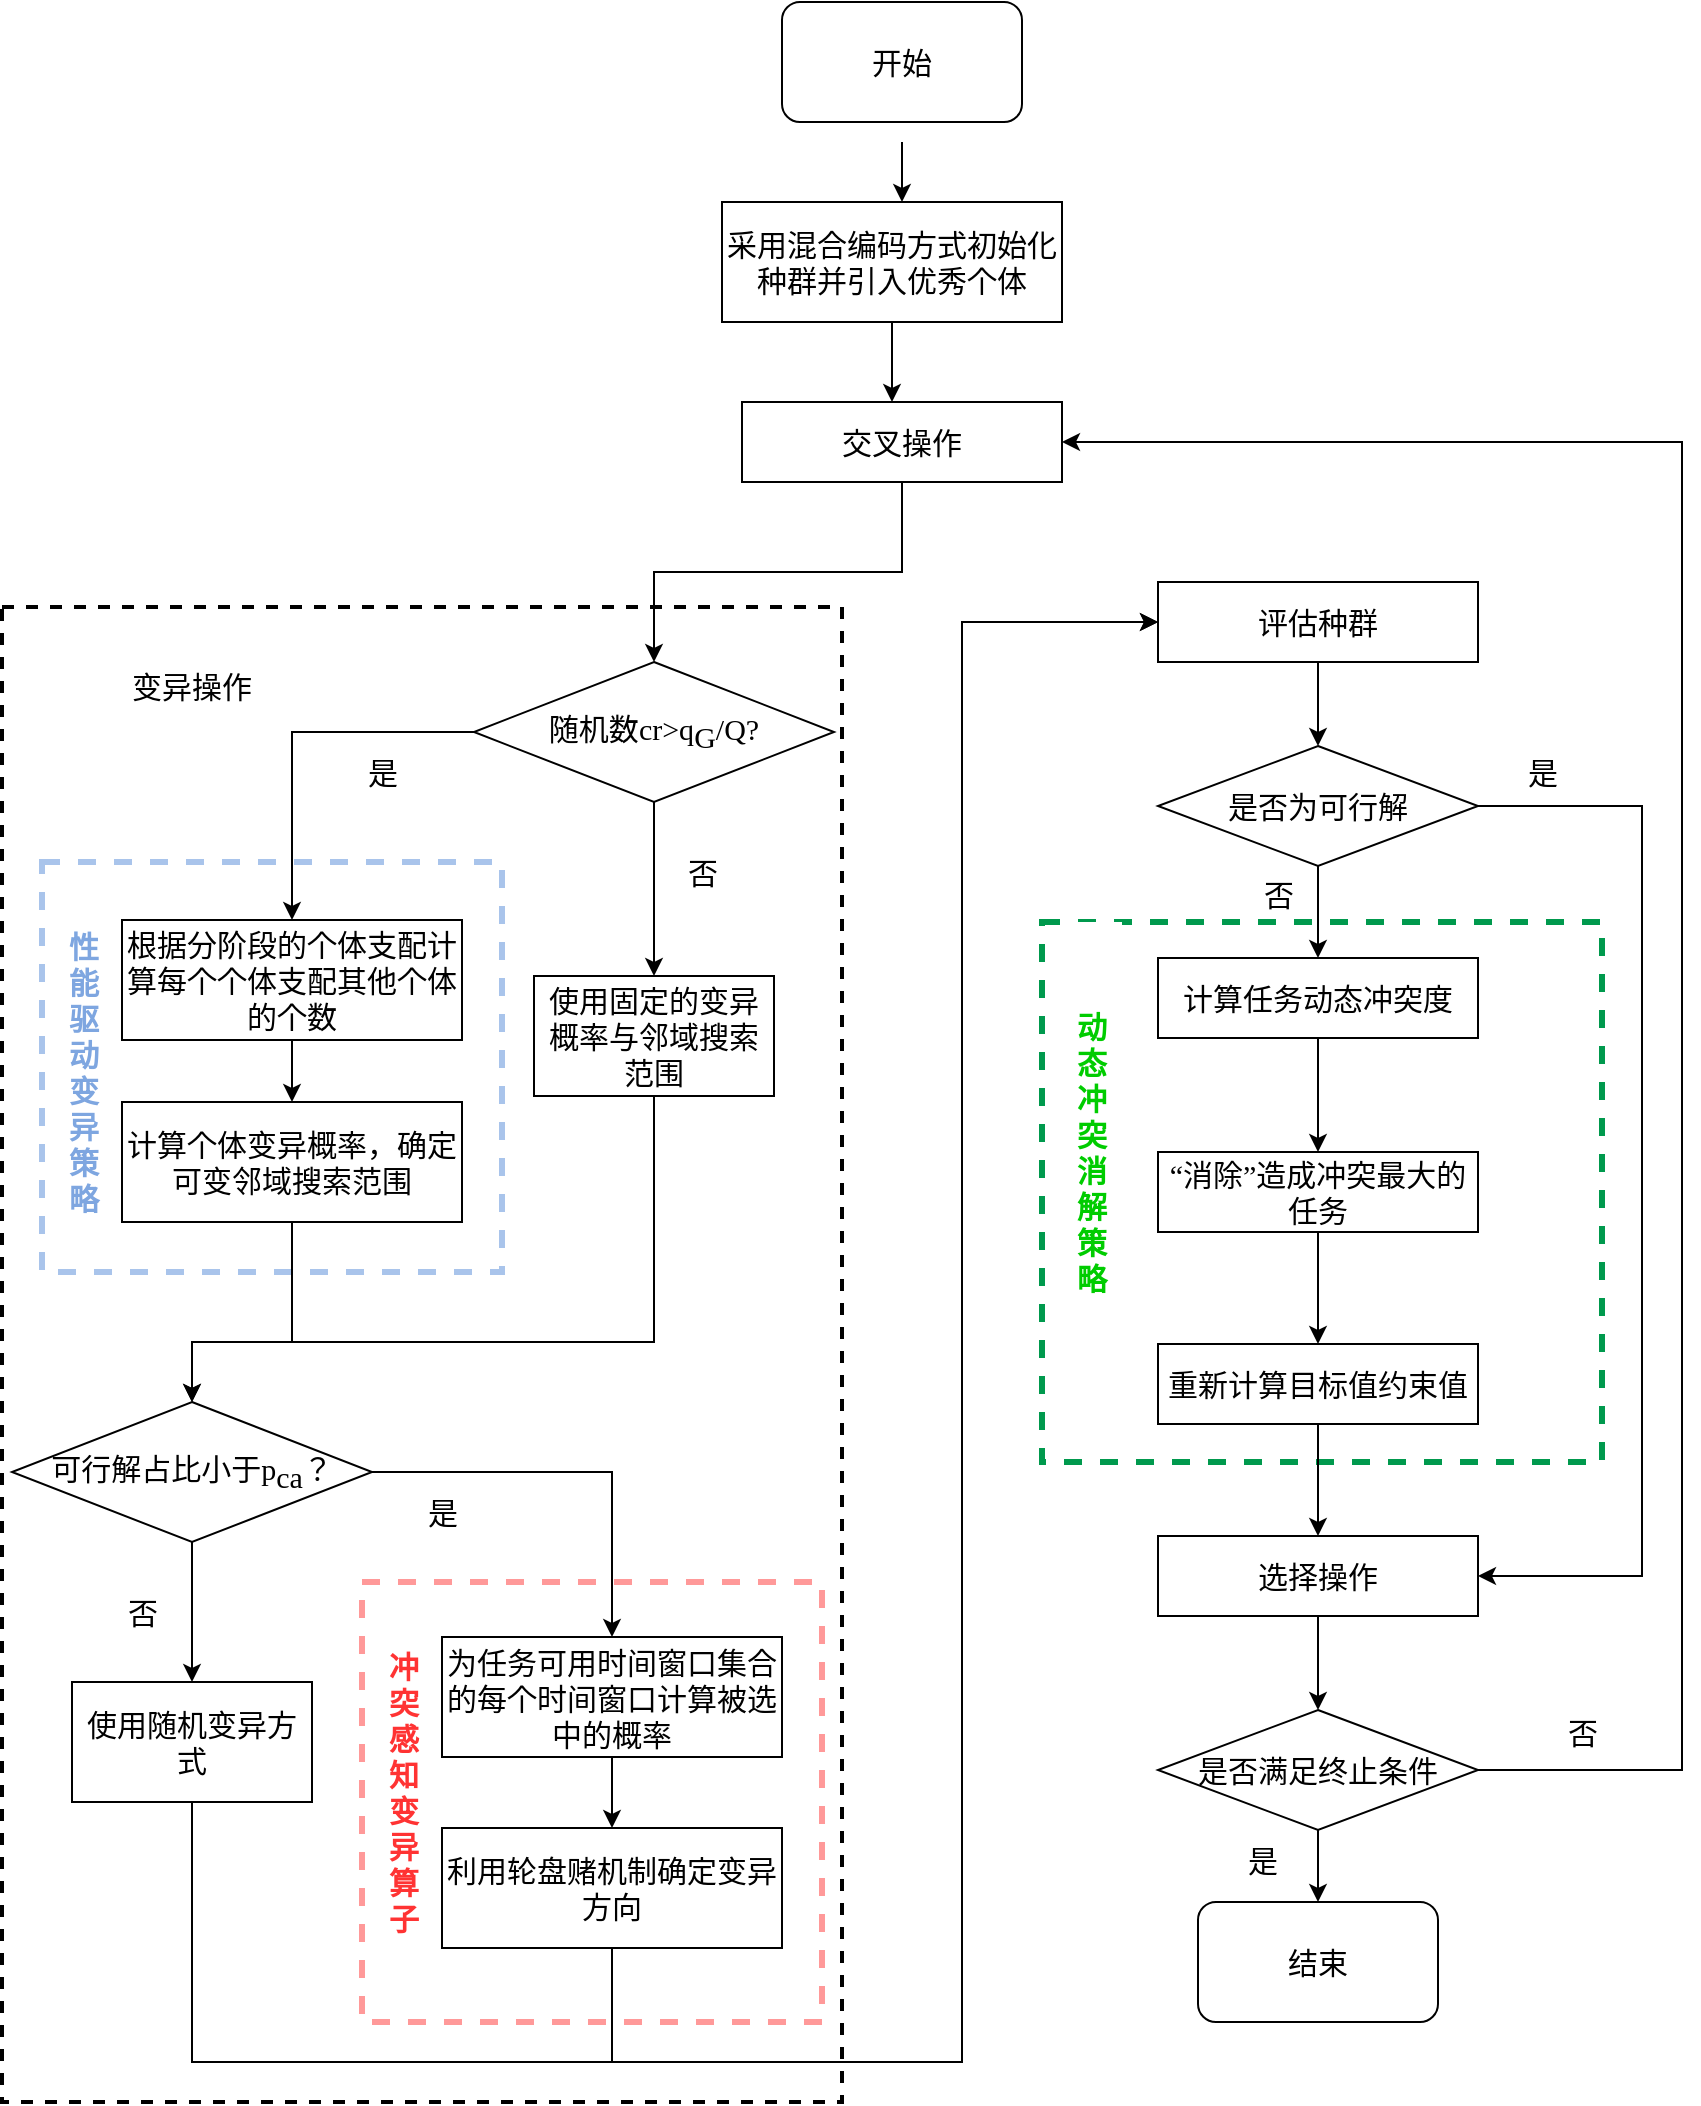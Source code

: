 <mxfile version="24.0.7" type="github">
  <diagram name="第 1 页" id="OhXY_Rm7CWS5pItQMr-S">
    <mxGraphModel dx="2607" dy="2511" grid="1" gridSize="10" guides="1" tooltips="1" connect="1" arrows="1" fold="1" page="1" pageScale="1" pageWidth="827" pageHeight="1169" math="0" shadow="0">
      <root>
        <mxCell id="0" />
        <mxCell id="1" parent="0" />
        <mxCell id="94YO7ol4zPPNbiTvRvZd-56" value="" style="rounded=0;whiteSpace=wrap;html=1;dashed=1;strokeWidth=3;strokeColor=#00994D;fontSize=15;fontFamily=宋体;fontSource=https%3A%2F%2Ffonts.googleapis.com%2Fcss%3Ffamily%3D%25E5%25AE%258B%25E4%25BD%2593;" parent="1" vertex="1">
          <mxGeometry x="600" y="410" width="280" height="270" as="geometry" />
        </mxCell>
        <mxCell id="94YO7ol4zPPNbiTvRvZd-57" value="" style="rounded=0;whiteSpace=wrap;html=1;dashed=1;strokeWidth=2;fontSize=15;fontFamily=宋体;fontSource=https%3A%2F%2Ffonts.googleapis.com%2Fcss%3Ffamily%3D%25E5%25AE%258B%25E4%25BD%2593;" parent="1" vertex="1">
          <mxGeometry x="80" y="252.5" width="420" height="747.5" as="geometry" />
        </mxCell>
        <mxCell id="94YO7ol4zPPNbiTvRvZd-58" value="变异操作" style="rounded=0;whiteSpace=wrap;html=1;fontSize=15;strokeColor=none;fontFamily=宋体;fontSource=https%3A%2F%2Ffonts.googleapis.com%2Fcss%3Ffamily%3D%25E5%25AE%258B%25E4%25BD%2593;" parent="1" vertex="1">
          <mxGeometry x="130" y="272" width="90" height="40" as="geometry" />
        </mxCell>
        <mxCell id="94YO7ol4zPPNbiTvRvZd-61" value="" style="edgeStyle=orthogonalEdgeStyle;rounded=0;orthogonalLoop=1;jettySize=auto;html=1;noEdgeStyle=1;orthogonal=1;fontSize=15;fontFamily=宋体;fontSource=https%3A%2F%2Ffonts.googleapis.com%2Fcss%3Ffamily%3D%25E5%25AE%258B%25E4%25BD%2593;" parent="1" target="94YO7ol4zPPNbiTvRvZd-64" edge="1">
          <mxGeometry relative="1" as="geometry">
            <mxPoint x="530" y="20" as="sourcePoint" />
          </mxGeometry>
        </mxCell>
        <mxCell id="94YO7ol4zPPNbiTvRvZd-63" value="" style="edgeStyle=orthogonalEdgeStyle;rounded=0;orthogonalLoop=1;jettySize=auto;html=1;noEdgeStyle=1;orthogonal=1;fontSize=15;fontFamily=宋体;fontSource=https%3A%2F%2Ffonts.googleapis.com%2Fcss%3Ffamily%3D%25E5%25AE%258B%25E4%25BD%2593;" parent="1" source="94YO7ol4zPPNbiTvRvZd-64" target="94YO7ol4zPPNbiTvRvZd-66" edge="1">
          <mxGeometry relative="1" as="geometry" />
        </mxCell>
        <mxCell id="94YO7ol4zPPNbiTvRvZd-64" value="采用混合编码方式初始化种群并引入优秀个体" style="rounded=0;whiteSpace=wrap;html=1;fontSize=15;fontFamily=宋体;fontSource=https%3A%2F%2Ffonts.googleapis.com%2Fcss%3Ffamily%3D%25E5%25AE%258B%25E4%25BD%2593;" parent="1" vertex="1">
          <mxGeometry x="440" y="50" width="170" height="60" as="geometry" />
        </mxCell>
        <mxCell id="94YO7ol4zPPNbiTvRvZd-65" style="edgeStyle=orthogonalEdgeStyle;rounded=0;orthogonalLoop=1;jettySize=auto;html=1;exitX=0.5;exitY=1;exitDx=0;exitDy=0;entryX=0.5;entryY=0;entryDx=0;entryDy=0;fontSize=15;fontFamily=宋体;fontSource=https%3A%2F%2Ffonts.googleapis.com%2Fcss%3Ffamily%3D%25E5%25AE%258B%25E4%25BD%2593;" parent="1" source="94YO7ol4zPPNbiTvRvZd-66" target="94YO7ol4zPPNbiTvRvZd-85" edge="1">
          <mxGeometry relative="1" as="geometry" />
        </mxCell>
        <mxCell id="94YO7ol4zPPNbiTvRvZd-66" value="交叉操作" style="rounded=0;whiteSpace=wrap;html=1;fontSize=15;fontFamily=宋体;fontSource=https%3A%2F%2Ffonts.googleapis.com%2Fcss%3Ffamily%3D%25E5%25AE%258B%25E4%25BD%2593;" parent="1" vertex="1">
          <mxGeometry x="450" y="150" width="160" height="40" as="geometry" />
        </mxCell>
        <mxCell id="94YO7ol4zPPNbiTvRvZd-67" value="" style="edgeStyle=orthogonalEdgeStyle;rounded=0;orthogonalLoop=1;jettySize=auto;html=1;fontSize=15;fontFamily=宋体;fontSource=https%3A%2F%2Ffonts.googleapis.com%2Fcss%3Ffamily%3D%25E5%25AE%258B%25E4%25BD%2593;" parent="1" source="94YO7ol4zPPNbiTvRvZd-68" target="94YO7ol4zPPNbiTvRvZd-71" edge="1">
          <mxGeometry relative="1" as="geometry" />
        </mxCell>
        <mxCell id="94YO7ol4zPPNbiTvRvZd-68" value="选择操作" style="rounded=0;whiteSpace=wrap;html=1;fontSize=15;fontFamily=宋体;fontSource=https%3A%2F%2Ffonts.googleapis.com%2Fcss%3Ffamily%3D%25E5%25AE%258B%25E4%25BD%2593;" parent="1" vertex="1">
          <mxGeometry x="658" y="717" width="160" height="40" as="geometry" />
        </mxCell>
        <mxCell id="94YO7ol4zPPNbiTvRvZd-69" value="" style="edgeStyle=orthogonalEdgeStyle;rounded=0;orthogonalLoop=1;jettySize=auto;html=1;fontSize=15;fontFamily=宋体;fontSource=https%3A%2F%2Ffonts.googleapis.com%2Fcss%3Ffamily%3D%25E5%25AE%258B%25E4%25BD%2593;" parent="1" source="94YO7ol4zPPNbiTvRvZd-71" edge="1">
          <mxGeometry relative="1" as="geometry">
            <mxPoint x="738" y="900" as="targetPoint" />
          </mxGeometry>
        </mxCell>
        <mxCell id="94YO7ol4zPPNbiTvRvZd-70" style="edgeStyle=orthogonalEdgeStyle;rounded=0;orthogonalLoop=1;jettySize=auto;html=1;exitX=1;exitY=0.5;exitDx=0;exitDy=0;entryX=1;entryY=0.5;entryDx=0;entryDy=0;fontSize=15;fontFamily=宋体;fontSource=https%3A%2F%2Ffonts.googleapis.com%2Fcss%3Ffamily%3D%25E5%25AE%258B%25E4%25BD%2593;" parent="1" source="94YO7ol4zPPNbiTvRvZd-71" target="94YO7ol4zPPNbiTvRvZd-66" edge="1">
          <mxGeometry relative="1" as="geometry">
            <Array as="points">
              <mxPoint x="920" y="834" />
              <mxPoint x="920" y="170" />
            </Array>
          </mxGeometry>
        </mxCell>
        <mxCell id="94YO7ol4zPPNbiTvRvZd-71" value="是否满足终止条件" style="rhombus;whiteSpace=wrap;html=1;fontSize=15;fontFamily=宋体;fontSource=https%3A%2F%2Ffonts.googleapis.com%2Fcss%3Ffamily%3D%25E5%25AE%258B%25E4%25BD%2593;" parent="1" vertex="1">
          <mxGeometry x="658" y="804" width="160" height="60" as="geometry" />
        </mxCell>
        <mxCell id="94YO7ol4zPPNbiTvRvZd-73" value="是" style="text;html=1;align=center;verticalAlign=middle;resizable=0;points=[];autosize=1;strokeColor=none;fillColor=none;fontSize=15;fontFamily=宋体;fontSource=https%3A%2F%2Ffonts.googleapis.com%2Fcss%3Ffamily%3D%25E5%25AE%258B%25E4%25BD%2593;" parent="1" vertex="1">
          <mxGeometry x="690" y="864" width="40" height="30" as="geometry" />
        </mxCell>
        <mxCell id="t564csV_KIHhUvOr9KIf-11" value="" style="edgeStyle=orthogonalEdgeStyle;rounded=0;orthogonalLoop=1;jettySize=auto;html=1;fontFamily=宋体;fontSource=https%3A%2F%2Ffonts.googleapis.com%2Fcss%3Ffamily%3D%25E5%25AE%258B%25E4%25BD%2593;fontSize=15;" parent="1" source="94YO7ol4zPPNbiTvRvZd-85" target="94YO7ol4zPPNbiTvRvZd-90" edge="1">
          <mxGeometry relative="1" as="geometry" />
        </mxCell>
        <mxCell id="94YO7ol4zPPNbiTvRvZd-85" value="随机数&lt;font face=&quot;Times New Roman&quot;&gt;cr&amp;gt;q&lt;sub style=&quot;font-size: 15px;&quot;&gt;&lt;font style=&quot;font-size: 15px;&quot;&gt;G&lt;/font&gt;&lt;/sub&gt;/Q&lt;/font&gt;?&lt;span style=&quot;font-size: 15px;&quot; lang=&quot;EN-US&quot;&gt;&lt;/span&gt;" style="rhombus;whiteSpace=wrap;html=1;fontSize=15;fontFamily=宋体;fontSource=https%3A%2F%2Ffonts.googleapis.com%2Fcss%3Ffamily%3D%25E5%25AE%258B%25E4%25BD%2593;" parent="1" vertex="1">
          <mxGeometry x="316" y="280" width="180" height="70" as="geometry" />
        </mxCell>
        <mxCell id="t564csV_KIHhUvOr9KIf-16" value="" style="edgeStyle=orthogonalEdgeStyle;rounded=0;orthogonalLoop=1;jettySize=auto;html=1;fontFamily=宋体;fontSource=https%3A%2F%2Ffonts.googleapis.com%2Fcss%3Ffamily%3D%25E5%25AE%258B%25E4%25BD%2593;fontSize=15;" parent="1" source="94YO7ol4zPPNbiTvRvZd-88" target="94YO7ol4zPPNbiTvRvZd-91" edge="1">
          <mxGeometry relative="1" as="geometry" />
        </mxCell>
        <mxCell id="94YO7ol4zPPNbiTvRvZd-88" value="可行解占比小于&lt;font face=&quot;Times New Roman&quot;&gt;p&lt;sub style=&quot;font-size: 15px;&quot;&gt;ca&lt;/sub&gt;&lt;/font&gt;？" style="rhombus;whiteSpace=wrap;html=1;fontSize=15;fontFamily=宋体;fontSource=https%3A%2F%2Ffonts.googleapis.com%2Fcss%3Ffamily%3D%25E5%25AE%258B%25E4%25BD%2593;" parent="1" vertex="1">
          <mxGeometry x="85" y="650" width="180" height="70" as="geometry" />
        </mxCell>
        <mxCell id="t564csV_KIHhUvOr9KIf-15" style="edgeStyle=orthogonalEdgeStyle;rounded=0;orthogonalLoop=1;jettySize=auto;html=1;exitX=0.5;exitY=1;exitDx=0;exitDy=0;fontFamily=宋体;fontSource=https%3A%2F%2Ffonts.googleapis.com%2Fcss%3Ffamily%3D%25E5%25AE%258B%25E4%25BD%2593;fontSize=15;" parent="1" source="94YO7ol4zPPNbiTvRvZd-90" target="94YO7ol4zPPNbiTvRvZd-88" edge="1">
          <mxGeometry relative="1" as="geometry">
            <Array as="points">
              <mxPoint x="406" y="620" />
              <mxPoint x="175" y="620" />
            </Array>
          </mxGeometry>
        </mxCell>
        <mxCell id="94YO7ol4zPPNbiTvRvZd-90" value="使用固定的变异概率与邻域搜索范围" style="rounded=0;whiteSpace=wrap;html=1;fontSize=15;fontFamily=宋体;fontSource=https%3A%2F%2Ffonts.googleapis.com%2Fcss%3Ffamily%3D%25E5%25AE%258B%25E4%25BD%2593;" parent="1" vertex="1">
          <mxGeometry x="346" y="437" width="120" height="60" as="geometry" />
        </mxCell>
        <mxCell id="94YO7ol4zPPNbiTvRvZd-91" value="使用随机变异方式" style="rounded=0;whiteSpace=wrap;html=1;fontSize=15;fontFamily=宋体;fontSource=https%3A%2F%2Ffonts.googleapis.com%2Fcss%3Ffamily%3D%25E5%25AE%258B%25E4%25BD%2593;" parent="1" vertex="1">
          <mxGeometry x="115" y="790" width="120" height="60" as="geometry" />
        </mxCell>
        <mxCell id="94YO7ol4zPPNbiTvRvZd-92" style="edgeStyle=orthogonalEdgeStyle;rounded=0;orthogonalLoop=1;jettySize=auto;html=1;exitX=0.5;exitY=1;exitDx=0;exitDy=0;fontSize=15;fontFamily=宋体;fontSource=https%3A%2F%2Ffonts.googleapis.com%2Fcss%3Ffamily%3D%25E5%25AE%258B%25E4%25BD%2593;" parent="1" source="94YO7ol4zPPNbiTvRvZd-98" target="94YO7ol4zPPNbiTvRvZd-68" edge="1">
          <mxGeometry relative="1" as="geometry" />
        </mxCell>
        <mxCell id="94YO7ol4zPPNbiTvRvZd-93" value="是" style="text;html=1;align=center;verticalAlign=middle;resizable=0;points=[];autosize=1;strokeColor=none;fillColor=none;fontSize=15;fontFamily=宋体;fontSource=https%3A%2F%2Ffonts.googleapis.com%2Fcss%3Ffamily%3D%25E5%25AE%258B%25E4%25BD%2593;" parent="1" vertex="1">
          <mxGeometry x="250" y="320" width="40" height="30" as="geometry" />
        </mxCell>
        <mxCell id="94YO7ol4zPPNbiTvRvZd-94" value="是" style="text;html=1;align=center;verticalAlign=middle;resizable=0;points=[];autosize=1;strokeColor=none;fillColor=none;fontSize=15;fontFamily=宋体;fontSource=https%3A%2F%2Ffonts.googleapis.com%2Fcss%3Ffamily%3D%25E5%25AE%258B%25E4%25BD%2593;" parent="1" vertex="1">
          <mxGeometry x="280" y="690" width="40" height="30" as="geometry" />
        </mxCell>
        <mxCell id="94YO7ol4zPPNbiTvRvZd-95" value="否" style="text;html=1;align=center;verticalAlign=middle;resizable=0;points=[];autosize=1;strokeColor=none;fillColor=none;fontSize=15;fontFamily=宋体;fontSource=https%3A%2F%2Ffonts.googleapis.com%2Fcss%3Ffamily%3D%25E5%25AE%258B%25E4%25BD%2593;" parent="1" vertex="1">
          <mxGeometry x="410" y="370" width="40" height="30" as="geometry" />
        </mxCell>
        <mxCell id="94YO7ol4zPPNbiTvRvZd-96" value="否" style="text;html=1;align=center;verticalAlign=middle;resizable=0;points=[];autosize=1;strokeColor=none;fillColor=none;fontSize=15;fontFamily=宋体;fontSource=https%3A%2F%2Ffonts.googleapis.com%2Fcss%3Ffamily%3D%25E5%25AE%258B%25E4%25BD%2593;" parent="1" vertex="1">
          <mxGeometry x="130" y="740" width="40" height="30" as="geometry" />
        </mxCell>
        <mxCell id="94YO7ol4zPPNbiTvRvZd-97" value="否" style="text;html=1;align=center;verticalAlign=middle;resizable=0;points=[];autosize=1;strokeColor=none;fillColor=none;fontSize=15;fontFamily=宋体;fontSource=https%3A%2F%2Ffonts.googleapis.com%2Fcss%3Ffamily%3D%25E5%25AE%258B%25E4%25BD%2593;" parent="1" vertex="1">
          <mxGeometry x="850" y="800" width="40" height="30" as="geometry" />
        </mxCell>
        <mxCell id="94YO7ol4zPPNbiTvRvZd-98" value="重新计算目标值约束值" style="rounded=0;whiteSpace=wrap;html=1;fontSize=15;fontFamily=宋体;fontSource=https%3A%2F%2Ffonts.googleapis.com%2Fcss%3Ffamily%3D%25E5%25AE%258B%25E4%25BD%2593;" parent="1" vertex="1">
          <mxGeometry x="658" y="621" width="160" height="40" as="geometry" />
        </mxCell>
        <mxCell id="94YO7ol4zPPNbiTvRvZd-99" style="edgeStyle=orthogonalEdgeStyle;rounded=0;orthogonalLoop=1;jettySize=auto;html=1;exitX=1;exitY=0.5;exitDx=0;exitDy=0;entryX=1;entryY=0.5;entryDx=0;entryDy=0;fontSize=15;fontFamily=宋体;fontSource=https%3A%2F%2Ffonts.googleapis.com%2Fcss%3Ffamily%3D%25E5%25AE%258B%25E4%25BD%2593;" parent="1" source="94YO7ol4zPPNbiTvRvZd-100" target="94YO7ol4zPPNbiTvRvZd-68" edge="1">
          <mxGeometry relative="1" as="geometry">
            <Array as="points">
              <mxPoint x="900" y="352" />
              <mxPoint x="900" y="737" />
            </Array>
          </mxGeometry>
        </mxCell>
        <mxCell id="94YO7ol4zPPNbiTvRvZd-100" value="是否为可行解" style="rhombus;whiteSpace=wrap;html=1;fontSize=15;fontFamily=宋体;fontSource=https%3A%2F%2Ffonts.googleapis.com%2Fcss%3Ffamily%3D%25E5%25AE%258B%25E4%25BD%2593;" parent="1" vertex="1">
          <mxGeometry x="658" y="322" width="160" height="60" as="geometry" />
        </mxCell>
        <mxCell id="94YO7ol4zPPNbiTvRvZd-101" value="计算任务动态冲突度" style="rounded=0;whiteSpace=wrap;html=1;fontSize=15;fontFamily=宋体;fontSource=https%3A%2F%2Ffonts.googleapis.com%2Fcss%3Ffamily%3D%25E5%25AE%258B%25E4%25BD%2593;" parent="1" vertex="1">
          <mxGeometry x="658" y="428" width="160" height="40" as="geometry" />
        </mxCell>
        <mxCell id="94YO7ol4zPPNbiTvRvZd-102" value="" style="edgeStyle=orthogonalEdgeStyle;rounded=0;orthogonalLoop=1;jettySize=auto;html=1;fontSize=15;fontFamily=宋体;fontSource=https%3A%2F%2Ffonts.googleapis.com%2Fcss%3Ffamily%3D%25E5%25AE%258B%25E4%25BD%2593;" parent="1" source="94YO7ol4zPPNbiTvRvZd-100" target="94YO7ol4zPPNbiTvRvZd-101" edge="1">
          <mxGeometry relative="1" as="geometry" />
        </mxCell>
        <mxCell id="94YO7ol4zPPNbiTvRvZd-103" value="" style="edgeStyle=orthogonalEdgeStyle;rounded=0;orthogonalLoop=1;jettySize=auto;html=1;fontSize=15;fontFamily=宋体;fontSource=https%3A%2F%2Ffonts.googleapis.com%2Fcss%3Ffamily%3D%25E5%25AE%258B%25E4%25BD%2593;" parent="1" source="94YO7ol4zPPNbiTvRvZd-104" target="94YO7ol4zPPNbiTvRvZd-98" edge="1">
          <mxGeometry relative="1" as="geometry" />
        </mxCell>
        <mxCell id="94YO7ol4zPPNbiTvRvZd-104" value="“消除”造成冲突最大的任务" style="rounded=0;whiteSpace=wrap;html=1;fontSize=15;fontFamily=宋体;fontSource=https%3A%2F%2Ffonts.googleapis.com%2Fcss%3Ffamily%3D%25E5%25AE%258B%25E4%25BD%2593;" parent="1" vertex="1">
          <mxGeometry x="658" y="525" width="160" height="40" as="geometry" />
        </mxCell>
        <mxCell id="94YO7ol4zPPNbiTvRvZd-105" value="" style="edgeStyle=orthogonalEdgeStyle;rounded=0;orthogonalLoop=1;jettySize=auto;html=1;noEdgeStyle=1;orthogonal=1;fontSize=15;fontFamily=宋体;fontSource=https%3A%2F%2Ffonts.googleapis.com%2Fcss%3Ffamily%3D%25E5%25AE%258B%25E4%25BD%2593;" parent="1" source="94YO7ol4zPPNbiTvRvZd-101" target="94YO7ol4zPPNbiTvRvZd-104" edge="1">
          <mxGeometry relative="1" as="geometry" />
        </mxCell>
        <mxCell id="94YO7ol4zPPNbiTvRvZd-106" value="是" style="text;html=1;align=center;verticalAlign=middle;resizable=0;points=[];autosize=1;strokeColor=none;fillColor=none;fontSize=15;fontFamily=宋体;fontSource=https%3A%2F%2Ffonts.googleapis.com%2Fcss%3Ffamily%3D%25E5%25AE%258B%25E4%25BD%2593;" parent="1" vertex="1">
          <mxGeometry x="830" y="320" width="40" height="30" as="geometry" />
        </mxCell>
        <mxCell id="94YO7ol4zPPNbiTvRvZd-107" value="否" style="text;html=1;align=center;verticalAlign=middle;resizable=0;points=[];autosize=1;strokeColor=none;fillColor=none;fontSize=15;fontFamily=宋体;fontSource=https%3A%2F%2Ffonts.googleapis.com%2Fcss%3Ffamily%3D%25E5%25AE%258B%25E4%25BD%2593;" parent="1" vertex="1">
          <mxGeometry x="698" y="381" width="40" height="30" as="geometry" />
        </mxCell>
        <mxCell id="t564csV_KIHhUvOr9KIf-10" value="" style="group;fontFamily=宋体;fontSource=https%3A%2F%2Ffonts.googleapis.com%2Fcss%3Ffamily%3D%25E5%25AE%258B%25E4%25BD%2593;fontSize=15;" parent="1" vertex="1" connectable="0">
          <mxGeometry x="260" y="740" width="230" height="220" as="geometry" />
        </mxCell>
        <mxCell id="94YO7ol4zPPNbiTvRvZd-59" value="" style="rounded=0;whiteSpace=wrap;html=1;dashed=1;strokeWidth=3;strokeColor=#FF9999;fontSize=15;fontFamily=宋体;fontSource=https%3A%2F%2Ffonts.googleapis.com%2Fcss%3Ffamily%3D%25E5%25AE%258B%25E4%25BD%2593;" parent="t564csV_KIHhUvOr9KIf-10" vertex="1">
          <mxGeometry width="230" height="220" as="geometry" />
        </mxCell>
        <mxCell id="94YO7ol4zPPNbiTvRvZd-79" style="edgeStyle=orthogonalEdgeStyle;rounded=0;orthogonalLoop=1;jettySize=auto;html=1;exitX=0.5;exitY=1;exitDx=0;exitDy=0;entryX=0.5;entryY=0;entryDx=0;entryDy=0;fontFamily=宋体;fontSource=https%3A%2F%2Ffonts.googleapis.com%2Fcss%3Ffamily%3D%25E5%25AE%258B%25E4%25BD%2593;fontSize=15;" parent="t564csV_KIHhUvOr9KIf-10" source="94YO7ol4zPPNbiTvRvZd-80" target="94YO7ol4zPPNbiTvRvZd-81" edge="1">
          <mxGeometry relative="1" as="geometry" />
        </mxCell>
        <mxCell id="94YO7ol4zPPNbiTvRvZd-82" value="&lt;b&gt;冲突感知变异算子&lt;/b&gt;" style="rounded=0;whiteSpace=wrap;html=1;fontSize=15;strokeColor=none;fontColor=#FF3333;fontFamily=宋体;fontSource=https%3A%2F%2Ffonts.googleapis.com%2Fcss%3Ffamily%3D%25E5%25AE%258B%25E4%25BD%2593;" parent="t564csV_KIHhUvOr9KIf-10" vertex="1">
          <mxGeometry x="6" y="40" width="30" height="130" as="geometry" />
        </mxCell>
        <mxCell id="94YO7ol4zPPNbiTvRvZd-80" value="为任务可用时间窗口集合的每个时间窗口计算被选中的概率" style="rounded=0;whiteSpace=wrap;html=1;fontSize=15;fontFamily=宋体;fontSource=https%3A%2F%2Ffonts.googleapis.com%2Fcss%3Ffamily%3D%25E5%25AE%258B%25E4%25BD%2593;" parent="t564csV_KIHhUvOr9KIf-10" vertex="1">
          <mxGeometry x="40" y="27.5" width="170" height="60" as="geometry" />
        </mxCell>
        <mxCell id="94YO7ol4zPPNbiTvRvZd-81" value="利用轮盘赌机制确定变异方向" style="rounded=0;whiteSpace=wrap;html=1;fontSize=15;fontFamily=宋体;fontSource=https%3A%2F%2Ffonts.googleapis.com%2Fcss%3Ffamily%3D%25E5%25AE%258B%25E4%25BD%2593;" parent="t564csV_KIHhUvOr9KIf-10" vertex="1">
          <mxGeometry x="40" y="123" width="170" height="60" as="geometry" />
        </mxCell>
        <mxCell id="94YO7ol4zPPNbiTvRvZd-108" value="&lt;b&gt;动态冲突消解策略&lt;/b&gt;" style="rounded=0;whiteSpace=wrap;html=1;fontSize=15;strokeColor=none;fontColor=#00CC00;fontFamily=宋体;fontSource=https%3A%2F%2Ffonts.googleapis.com%2Fcss%3Ffamily%3D%25E5%25AE%258B%25E4%25BD%2593;" parent="1" vertex="1">
          <mxGeometry x="610" y="410" width="30" height="230" as="geometry" />
        </mxCell>
        <mxCell id="t564csV_KIHhUvOr9KIf-9" value="" style="group;fontFamily=宋体;fontSource=https%3A%2F%2Ffonts.googleapis.com%2Fcss%3Ffamily%3D%25E5%25AE%258B%25E4%25BD%2593;fontSize=15;fontStyle=1" parent="1" vertex="1" connectable="0">
          <mxGeometry x="100" y="380" width="230" height="205" as="geometry" />
        </mxCell>
        <mxCell id="94YO7ol4zPPNbiTvRvZd-60" value="" style="rounded=0;whiteSpace=wrap;html=1;dashed=1;strokeColor=#A9C4EB;strokeWidth=3;fontSize=15;fontFamily=宋体;fontSource=https%3A%2F%2Ffonts.googleapis.com%2Fcss%3Ffamily%3D%25E5%25AE%258B%25E4%25BD%2593;" parent="t564csV_KIHhUvOr9KIf-9" vertex="1">
          <mxGeometry width="230" height="205" as="geometry" />
        </mxCell>
        <mxCell id="94YO7ol4zPPNbiTvRvZd-74" value="&lt;b&gt;性能驱动变异策略&lt;/b&gt;" style="rounded=0;whiteSpace=wrap;html=1;fontSize=15;strokeColor=none;fontColor=#7EA6E0;fontFamily=宋体;fontSource=https%3A%2F%2Ffonts.googleapis.com%2Fcss%3Ffamily%3D%25E5%25AE%258B%25E4%25BD%2593;" parent="t564csV_KIHhUvOr9KIf-9" vertex="1">
          <mxGeometry x="6" y="40" width="30" height="130" as="geometry" />
        </mxCell>
        <mxCell id="94YO7ol4zPPNbiTvRvZd-76" value="根据分阶段的个体支配计算每个个体支配其他个体的个数" style="rounded=0;whiteSpace=wrap;html=1;fontSize=15;fontFamily=宋体;fontSource=https%3A%2F%2Ffonts.googleapis.com%2Fcss%3Ffamily%3D%25E5%25AE%258B%25E4%25BD%2593;" parent="t564csV_KIHhUvOr9KIf-9" vertex="1">
          <mxGeometry x="40" y="29" width="170" height="60" as="geometry" />
        </mxCell>
        <mxCell id="94YO7ol4zPPNbiTvRvZd-78" value="计算个体变异概率，确定可变邻域搜索范围" style="whiteSpace=wrap;html=1;rounded=0;fontSize=15;fontFamily=宋体;fontSource=https%3A%2F%2Ffonts.googleapis.com%2Fcss%3Ffamily%3D%25E5%25AE%258B%25E4%25BD%2593;" parent="t564csV_KIHhUvOr9KIf-9" vertex="1">
          <mxGeometry x="40" y="120" width="170" height="60" as="geometry" />
        </mxCell>
        <mxCell id="94YO7ol4zPPNbiTvRvZd-75" value="" style="edgeStyle=orthogonalEdgeStyle;rounded=0;orthogonalLoop=1;jettySize=auto;html=1;fontSize=15;fontFamily=宋体;fontSource=https%3A%2F%2Ffonts.googleapis.com%2Fcss%3Ffamily%3D%25E5%25AE%258B%25E4%25BD%2593;" parent="t564csV_KIHhUvOr9KIf-9" source="94YO7ol4zPPNbiTvRvZd-76" target="94YO7ol4zPPNbiTvRvZd-78" edge="1">
          <mxGeometry relative="1" as="geometry" />
        </mxCell>
        <mxCell id="t564csV_KIHhUvOr9KIf-13" style="edgeStyle=orthogonalEdgeStyle;rounded=0;orthogonalLoop=1;jettySize=auto;html=1;exitX=0.5;exitY=1;exitDx=0;exitDy=0;fontFamily=宋体;fontSource=https%3A%2F%2Ffonts.googleapis.com%2Fcss%3Ffamily%3D%25E5%25AE%258B%25E4%25BD%2593;fontSize=15;" parent="1" source="94YO7ol4zPPNbiTvRvZd-78" target="94YO7ol4zPPNbiTvRvZd-88" edge="1">
          <mxGeometry relative="1" as="geometry">
            <Array as="points">
              <mxPoint x="225" y="620" />
              <mxPoint x="175" y="620" />
            </Array>
          </mxGeometry>
        </mxCell>
        <mxCell id="t564csV_KIHhUvOr9KIf-18" style="edgeStyle=orthogonalEdgeStyle;rounded=0;orthogonalLoop=1;jettySize=auto;html=1;exitX=0.5;exitY=1;exitDx=0;exitDy=0;entryX=0;entryY=0.5;entryDx=0;entryDy=0;fontFamily=宋体;fontSource=https%3A%2F%2Ffonts.googleapis.com%2Fcss%3Ffamily%3D%25E5%25AE%258B%25E4%25BD%2593;fontSize=15;" parent="1" source="94YO7ol4zPPNbiTvRvZd-81" target="sRDRi-Vm4RHFxVxqKnM_-4" edge="1">
          <mxGeometry relative="1" as="geometry">
            <Array as="points">
              <mxPoint x="385" y="980" />
              <mxPoint x="560" y="980" />
              <mxPoint x="560" y="260" />
            </Array>
          </mxGeometry>
        </mxCell>
        <mxCell id="t564csV_KIHhUvOr9KIf-20" style="edgeStyle=orthogonalEdgeStyle;rounded=0;orthogonalLoop=1;jettySize=auto;html=1;exitX=0.5;exitY=1;exitDx=0;exitDy=0;entryX=0;entryY=0.5;entryDx=0;entryDy=0;fontFamily=宋体;fontSource=https%3A%2F%2Ffonts.googleapis.com%2Fcss%3Ffamily%3D%25E5%25AE%258B%25E4%25BD%2593;fontSize=15;" parent="1" source="94YO7ol4zPPNbiTvRvZd-91" target="sRDRi-Vm4RHFxVxqKnM_-4" edge="1">
          <mxGeometry relative="1" as="geometry">
            <Array as="points">
              <mxPoint x="175" y="980" />
              <mxPoint x="560" y="980" />
              <mxPoint x="560" y="260" />
            </Array>
          </mxGeometry>
        </mxCell>
        <mxCell id="sRDRi-Vm4RHFxVxqKnM_-1" value="开始" style="rounded=1;whiteSpace=wrap;html=1;fontFamily=宋体;fontSource=https%3A%2F%2Ffonts.googleapis.com%2Fcss%3Ffamily%3D%25E5%25AE%258B%25E4%25BD%2593;fontSize=15;" vertex="1" parent="1">
          <mxGeometry x="470" y="-50" width="120" height="60" as="geometry" />
        </mxCell>
        <mxCell id="sRDRi-Vm4RHFxVxqKnM_-2" value="结束" style="rounded=1;whiteSpace=wrap;html=1;fontFamily=宋体;fontSource=https%3A%2F%2Ffonts.googleapis.com%2Fcss%3Ffamily%3D%25E5%25AE%258B%25E4%25BD%2593;fontSize=15;" vertex="1" parent="1">
          <mxGeometry x="678" y="900" width="120" height="60" as="geometry" />
        </mxCell>
        <mxCell id="t564csV_KIHhUvOr9KIf-17" style="edgeStyle=orthogonalEdgeStyle;rounded=0;orthogonalLoop=1;jettySize=auto;html=1;exitX=1;exitY=0.5;exitDx=0;exitDy=0;entryX=0.5;entryY=0;entryDx=0;entryDy=0;fontFamily=宋体;fontSource=https%3A%2F%2Ffonts.googleapis.com%2Fcss%3Ffamily%3D%25E5%25AE%258B%25E4%25BD%2593;fontSize=15;" parent="1" source="94YO7ol4zPPNbiTvRvZd-88" target="94YO7ol4zPPNbiTvRvZd-80" edge="1">
          <mxGeometry relative="1" as="geometry" />
        </mxCell>
        <mxCell id="sRDRi-Vm4RHFxVxqKnM_-5" style="edgeStyle=orthogonalEdgeStyle;rounded=0;orthogonalLoop=1;jettySize=auto;html=1;exitX=0.5;exitY=1;exitDx=0;exitDy=0;entryX=0.5;entryY=0;entryDx=0;entryDy=0;fontFamily=宋体;fontSource=https%3A%2F%2Ffonts.googleapis.com%2Fcss%3Ffamily%3D%25E5%25AE%258B%25E4%25BD%2593;fontSize=15;" edge="1" parent="1" source="sRDRi-Vm4RHFxVxqKnM_-4" target="94YO7ol4zPPNbiTvRvZd-100">
          <mxGeometry relative="1" as="geometry" />
        </mxCell>
        <mxCell id="sRDRi-Vm4RHFxVxqKnM_-4" value="评估种群" style="rounded=0;whiteSpace=wrap;html=1;fontSize=15;fontFamily=宋体;fontSource=https%3A%2F%2Ffonts.googleapis.com%2Fcss%3Ffamily%3D%25E5%25AE%258B%25E4%25BD%2593;" vertex="1" parent="1">
          <mxGeometry x="658" y="240" width="160" height="40" as="geometry" />
        </mxCell>
        <mxCell id="t564csV_KIHhUvOr9KIf-12" style="edgeStyle=orthogonalEdgeStyle;rounded=0;orthogonalLoop=1;jettySize=auto;html=1;exitX=0;exitY=0.5;exitDx=0;exitDy=0;entryX=0.5;entryY=0;entryDx=0;entryDy=0;fontFamily=宋体;fontSource=https%3A%2F%2Ffonts.googleapis.com%2Fcss%3Ffamily%3D%25E5%25AE%258B%25E4%25BD%2593;fontSize=15;" parent="1" source="94YO7ol4zPPNbiTvRvZd-85" target="94YO7ol4zPPNbiTvRvZd-76" edge="1">
          <mxGeometry relative="1" as="geometry" />
        </mxCell>
      </root>
    </mxGraphModel>
  </diagram>
</mxfile>
